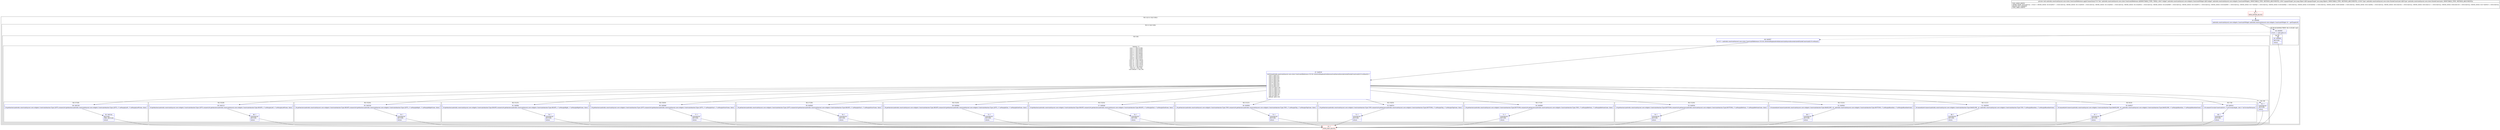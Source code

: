 digraph "CFG forandroidx.constraintlayout.core.state.ConstraintReference.applyConnection(Landroidx\/constraintlayout\/core\/widgets\/ConstraintWidget;Ljava\/lang\/Object;Landroidx\/constraintlayout\/core\/state\/State$Constraint;)V" {
subgraph cluster_Region_1453559107 {
label = "R(2:1|(2:(1:3)|(2:5|6)))";
node [shape=record,color=blue];
Node_43 [shape=record,label="{43\:\ 0x0000|androidx.constraintlayout.core.widgets.ConstraintWidget androidx.constraintlayout.core.widgets.ConstraintWidget r6 = getTarget(r9)\l}"];
subgraph cluster_Region_1776597534 {
label = "R(2:(1:3)|(2:5|6))";
node [shape=record,color=blue];
subgraph cluster_IfRegion_322168236 {
label = "IF [B:44:0x0004] THEN: R(1:3) ELSE: null";
node [shape=record,color=blue];
Node_44 [shape=record,label="{44\:\ 0x0004|if (r6 == null) goto L3\l}"];
subgraph cluster_Region_220827533 {
label = "R(1:3)";
node [shape=record,color=blue];
Node_45 [shape=record,label="{45\:\ 0x0006|RETURN\l|return\l}"];
}
}
subgraph cluster_Region_1572964793 {
label = "R(2:5|6)";
node [shape=record,color=blue];
Node_46 [shape=record,label="{46\:\ 0x0007|int r0 = androidx.constraintlayout.core.state.ConstraintReference.C01341.$SwitchMap$androidx$constraintlayout$core$state$State$Constraint[r10.ordinal()]\l}"];
subgraph cluster_SwitchRegion_457742529 {
label = "Switch: 17
 case 1 -> R(2:37|38)
 case 2 -> R(2:35|36)
 case 3 -> R(2:33|34)
 case 4 -> R(2:31|32)
 case 5 -> R(2:29|30)
 case 6 -> R(2:27|28)
 case 7 -> R(2:25|26)
 case 8 -> R(2:23|24)
 case 9 -> R(2:21|22)
 case 10 -> R(2:19|20)
 case 11 -> R(2:17|18)
 case 12 -> R(2:15|16)
 case 13 -> R(2:13|14)
 case 14 -> R(2:11|12)
 case 15 -> R(2:9|10)
 case 16 -> R(2:7|8)
 case default -> R(1:39)";
node [shape=record,color=blue];
Node_47 [shape=record,label="{47\:\ 0x0018|switch(androidx.constraintlayout.core.state.ConstraintReference.C01341.$SwitchMap$androidx$constraintlayout$core$state$State$Constraint[r10.ordinal()]) \{\l    case 1: goto L37;\l    case 2: goto L35;\l    case 3: goto L33;\l    case 4: goto L31;\l    case 5: goto L29;\l    case 6: goto L27;\l    case 7: goto L25;\l    case 8: goto L23;\l    case 9: goto L21;\l    case 10: goto L19;\l    case 11: goto L17;\l    case 12: goto L15;\l    case 13: goto L13;\l    case 14: goto L11;\l    case 15: goto L9;\l    case 16: goto L7;\l    default: goto L39;\l\}\l}"];
subgraph cluster_Region_1361773723 {
label = "R(2:37|38)";
node [shape=record,color=blue];
Node_64 [shape=record,label="{64\:\ 0x0136|r8.getAnchor(androidx.constraintlayout.core.widgets.ConstraintAnchor.Type.LEFT).connect(r6.getAnchor(androidx.constraintlayout.core.widgets.ConstraintAnchor.Type.LEFT), r7.mMarginLeft, r7.mMarginLeftGone, false)\l}"];
Node_65 [shape=record,label="{65\:\ 0x014a|RETURN\lORIG_RETURN\l|return\l}"];
}
subgraph cluster_Region_444122273 {
label = "R(2:35|36)";
node [shape=record,color=blue];
Node_63 [shape=record,label="{63\:\ 0x0122|r8.getAnchor(androidx.constraintlayout.core.widgets.ConstraintAnchor.Type.LEFT).connect(r6.getAnchor(androidx.constraintlayout.core.widgets.ConstraintAnchor.Type.RIGHT), r7.mMarginLeft, r7.mMarginLeftGone, false)\l}"];
Node_80 [shape=record,label="{80\:\ ?|SYNTHETIC\lRETURN\l|return\l}"];
}
subgraph cluster_Region_1350273848 {
label = "R(2:33|34)";
node [shape=record,color=blue];
Node_62 [shape=record,label="{62\:\ 0x010e|r8.getAnchor(androidx.constraintlayout.core.widgets.ConstraintAnchor.Type.RIGHT).connect(r6.getAnchor(androidx.constraintlayout.core.widgets.ConstraintAnchor.Type.LEFT), r7.mMarginRight, r7.mMarginRightGone, false)\l}"];
Node_79 [shape=record,label="{79\:\ ?|SYNTHETIC\lRETURN\l|return\l}"];
}
subgraph cluster_Region_1558780446 {
label = "R(2:31|32)";
node [shape=record,color=blue];
Node_61 [shape=record,label="{61\:\ 0x00fa|r8.getAnchor(androidx.constraintlayout.core.widgets.ConstraintAnchor.Type.RIGHT).connect(r6.getAnchor(androidx.constraintlayout.core.widgets.ConstraintAnchor.Type.RIGHT), r7.mMarginRight, r7.mMarginRightGone, false)\l}"];
Node_78 [shape=record,label="{78\:\ ?|SYNTHETIC\lRETURN\l|return\l}"];
}
subgraph cluster_Region_1433391812 {
label = "R(2:29|30)";
node [shape=record,color=blue];
Node_60 [shape=record,label="{60\:\ 0x00e6|r8.getAnchor(androidx.constraintlayout.core.widgets.ConstraintAnchor.Type.LEFT).connect(r6.getAnchor(androidx.constraintlayout.core.widgets.ConstraintAnchor.Type.LEFT), r7.mMarginStart, r7.mMarginStartGone, false)\l}"];
Node_77 [shape=record,label="{77\:\ ?|SYNTHETIC\lRETURN\l|return\l}"];
}
subgraph cluster_Region_158222596 {
label = "R(2:27|28)";
node [shape=record,color=blue];
Node_59 [shape=record,label="{59\:\ 0x00d2|r8.getAnchor(androidx.constraintlayout.core.widgets.ConstraintAnchor.Type.LEFT).connect(r6.getAnchor(androidx.constraintlayout.core.widgets.ConstraintAnchor.Type.RIGHT), r7.mMarginStart, r7.mMarginStartGone, false)\l}"];
Node_76 [shape=record,label="{76\:\ ?|SYNTHETIC\lRETURN\l|return\l}"];
}
subgraph cluster_Region_96477530 {
label = "R(2:25|26)";
node [shape=record,color=blue];
Node_58 [shape=record,label="{58\:\ 0x00bd|r8.getAnchor(androidx.constraintlayout.core.widgets.ConstraintAnchor.Type.RIGHT).connect(r6.getAnchor(androidx.constraintlayout.core.widgets.ConstraintAnchor.Type.LEFT), r7.mMarginEnd, r7.mMarginEndGone, false)\l}"];
Node_75 [shape=record,label="{75\:\ ?|SYNTHETIC\lRETURN\l|return\l}"];
}
subgraph cluster_Region_292413974 {
label = "R(2:23|24)";
node [shape=record,color=blue];
Node_57 [shape=record,label="{57\:\ 0x00a8|r8.getAnchor(androidx.constraintlayout.core.widgets.ConstraintAnchor.Type.RIGHT).connect(r6.getAnchor(androidx.constraintlayout.core.widgets.ConstraintAnchor.Type.RIGHT), r7.mMarginEnd, r7.mMarginEndGone, false)\l}"];
Node_74 [shape=record,label="{74\:\ ?|SYNTHETIC\lRETURN\l|return\l}"];
}
subgraph cluster_Region_985656077 {
label = "R(2:21|22)";
node [shape=record,color=blue];
Node_56 [shape=record,label="{56\:\ 0x0093|r8.getAnchor(androidx.constraintlayout.core.widgets.ConstraintAnchor.Type.TOP).connect(r6.getAnchor(androidx.constraintlayout.core.widgets.ConstraintAnchor.Type.TOP), r7.mMarginTop, r7.mMarginTopGone, false)\l}"];
Node_73 [shape=record,label="{73\:\ ?|SYNTHETIC\lRETURN\l|return\l}"];
}
subgraph cluster_Region_1105371959 {
label = "R(2:19|20)";
node [shape=record,color=blue];
Node_55 [shape=record,label="{55\:\ 0x007e|r8.getAnchor(androidx.constraintlayout.core.widgets.ConstraintAnchor.Type.TOP).connect(r6.getAnchor(androidx.constraintlayout.core.widgets.ConstraintAnchor.Type.BOTTOM), r7.mMarginTop, r7.mMarginTopGone, false)\l}"];
Node_72 [shape=record,label="{72\:\ ?|SYNTHETIC\lRETURN\l|return\l}"];
}
subgraph cluster_Region_1168937120 {
label = "R(2:17|18)";
node [shape=record,color=blue];
Node_54 [shape=record,label="{54\:\ 0x0069|r8.getAnchor(androidx.constraintlayout.core.widgets.ConstraintAnchor.Type.BOTTOM).connect(r6.getAnchor(androidx.constraintlayout.core.widgets.ConstraintAnchor.Type.TOP), r7.mMarginBottom, r7.mMarginBottomGone, false)\l}"];
Node_71 [shape=record,label="{71\:\ ?|SYNTHETIC\lRETURN\l|return\l}"];
}
subgraph cluster_Region_1001367377 {
label = "R(2:15|16)";
node [shape=record,color=blue];
Node_53 [shape=record,label="{53\:\ 0x0054|r8.getAnchor(androidx.constraintlayout.core.widgets.ConstraintAnchor.Type.BOTTOM).connect(r6.getAnchor(androidx.constraintlayout.core.widgets.ConstraintAnchor.Type.BOTTOM), r7.mMarginBottom, r7.mMarginBottomGone, false)\l}"];
Node_70 [shape=record,label="{70\:\ ?|SYNTHETIC\lRETURN\l|return\l}"];
}
subgraph cluster_Region_2123224234 {
label = "R(2:13|14)";
node [shape=record,color=blue];
Node_52 [shape=record,label="{52\:\ 0x0045|r8.immediateConnect(androidx.constraintlayout.core.widgets.ConstraintAnchor.Type.BASELINE, r6, androidx.constraintlayout.core.widgets.ConstraintAnchor.Type.BOTTOM, r7.mMarginBaseline, r7.mMarginBaselineGone)\l}"];
Node_69 [shape=record,label="{69\:\ ?|SYNTHETIC\lRETURN\l|return\l}"];
}
subgraph cluster_Region_706886487 {
label = "R(2:11|12)";
node [shape=record,color=blue];
Node_51 [shape=record,label="{51\:\ 0x0036|r8.immediateConnect(androidx.constraintlayout.core.widgets.ConstraintAnchor.Type.BASELINE, r6, androidx.constraintlayout.core.widgets.ConstraintAnchor.Type.TOP, r7.mMarginBaseline, r7.mMarginBaselineGone)\l}"];
Node_68 [shape=record,label="{68\:\ ?|SYNTHETIC\lRETURN\l|return\l}"];
}
subgraph cluster_Region_195725091 {
label = "R(2:9|10)";
node [shape=record,color=blue];
Node_50 [shape=record,label="{50\:\ 0x0027|r8.immediateConnect(androidx.constraintlayout.core.widgets.ConstraintAnchor.Type.BASELINE, r6, androidx.constraintlayout.core.widgets.ConstraintAnchor.Type.BASELINE, r7.mMarginBaseline, r7.mMarginBaselineGone)\l}"];
Node_67 [shape=record,label="{67\:\ ?|SYNTHETIC\lRETURN\l|return\l}"];
}
subgraph cluster_Region_1308175400 {
label = "R(2:7|8)";
node [shape=record,color=blue];
Node_49 [shape=record,label="{49\:\ 0x001d|r8.connectCircularConstraint(r6, r7.mCircularAngle, (int) r7.mCircularDistance)\l}"];
Node_66 [shape=record,label="{66\:\ ?|SYNTHETIC\lRETURN\l|return\l}"];
}
subgraph cluster_Region_1201393318 {
label = "R(1:39)";
node [shape=record,color=blue];
Node_81 [shape=record,label="{81\:\ ?|SYNTHETIC\lRETURN\l|return\l}"];
}
}
}
}
}
Node_41 [shape=record,color=red,label="{41\:\ ?|MTH_ENTER_BLOCK\l}"];
Node_42 [shape=record,color=red,label="{42\:\ ?|MTH_EXIT_BLOCK\l}"];
MethodNode[shape=record,label="{private void androidx.constraintlayout.core.state.ConstraintReference.applyConnection((r7v0 'this' androidx.constraintlayout.core.state.ConstraintReference A[IMMUTABLE_TYPE, THIS]), (r8v0 'widget' androidx.constraintlayout.core.widgets.ConstraintWidget A[D('widget' androidx.constraintlayout.core.widgets.ConstraintWidget), IMMUTABLE_TYPE, METHOD_ARGUMENT]), (r9v0 'opaqueTarget' java.lang.Object A[D('opaqueTarget' java.lang.Object), IMMUTABLE_TYPE, METHOD_ARGUMENT]), (r10v0 'type' androidx.constraintlayout.core.state.State$Constraint A[D('type' androidx.constraintlayout.core.state.State$Constraint), IMMUTABLE_TYPE, METHOD_ARGUMENT]))  | USE_LINES_HINTS\lCROSS_EDGE: B:65:0x014a \-\> B:42:?, CROSS_EDGE: B:50:0x0027 \-\> B:65:0x014a, CROSS_EDGE: B:51:0x0036 \-\> B:65:0x014a, CROSS_EDGE: B:52:0x0045 \-\> B:65:0x014a, CROSS_EDGE: B:53:0x0054 \-\> B:65:0x014a, CROSS_EDGE: B:54:0x0069 \-\> B:65:0x014a, CROSS_EDGE: B:55:0x007e \-\> B:65:0x014a, CROSS_EDGE: B:56:0x0093 \-\> B:65:0x014a, CROSS_EDGE: B:57:0x00a8 \-\> B:65:0x014a, CROSS_EDGE: B:58:0x00bd \-\> B:65:0x014a, CROSS_EDGE: B:59:0x00d2 \-\> B:65:0x014a, CROSS_EDGE: B:60:0x00e6 \-\> B:65:0x014a, CROSS_EDGE: B:61:0x00fa \-\> B:65:0x014a, CROSS_EDGE: B:62:0x010e \-\> B:65:0x014a, CROSS_EDGE: B:63:0x0122 \-\> B:65:0x014a, CROSS_EDGE: B:64:0x0136 \-\> B:65:0x014a, CROSS_EDGE: B:47:0x0018 \-\> B:65:0x014a\lINLINE_NOT_NEEDED\lTYPE_VARS: EMPTY\l}"];
MethodNode -> Node_41;Node_43 -> Node_44;
Node_44 -> Node_45;
Node_44 -> Node_46[style=dashed];
Node_45 -> Node_42;
Node_46 -> Node_47;
Node_47 -> Node_49;
Node_47 -> Node_50;
Node_47 -> Node_51;
Node_47 -> Node_52;
Node_47 -> Node_53;
Node_47 -> Node_54;
Node_47 -> Node_55;
Node_47 -> Node_56;
Node_47 -> Node_57;
Node_47 -> Node_58;
Node_47 -> Node_59;
Node_47 -> Node_60;
Node_47 -> Node_61;
Node_47 -> Node_62;
Node_47 -> Node_63;
Node_47 -> Node_64;
Node_47 -> Node_81;
Node_64 -> Node_65;
Node_65 -> Node_42;
Node_63 -> Node_80;
Node_80 -> Node_42;
Node_62 -> Node_79;
Node_79 -> Node_42;
Node_61 -> Node_78;
Node_78 -> Node_42;
Node_60 -> Node_77;
Node_77 -> Node_42;
Node_59 -> Node_76;
Node_76 -> Node_42;
Node_58 -> Node_75;
Node_75 -> Node_42;
Node_57 -> Node_74;
Node_74 -> Node_42;
Node_56 -> Node_73;
Node_73 -> Node_42;
Node_55 -> Node_72;
Node_72 -> Node_42;
Node_54 -> Node_71;
Node_71 -> Node_42;
Node_53 -> Node_70;
Node_70 -> Node_42;
Node_52 -> Node_69;
Node_69 -> Node_42;
Node_51 -> Node_68;
Node_68 -> Node_42;
Node_50 -> Node_67;
Node_67 -> Node_42;
Node_49 -> Node_66;
Node_66 -> Node_42;
Node_81 -> Node_42;
Node_41 -> Node_43;
}


